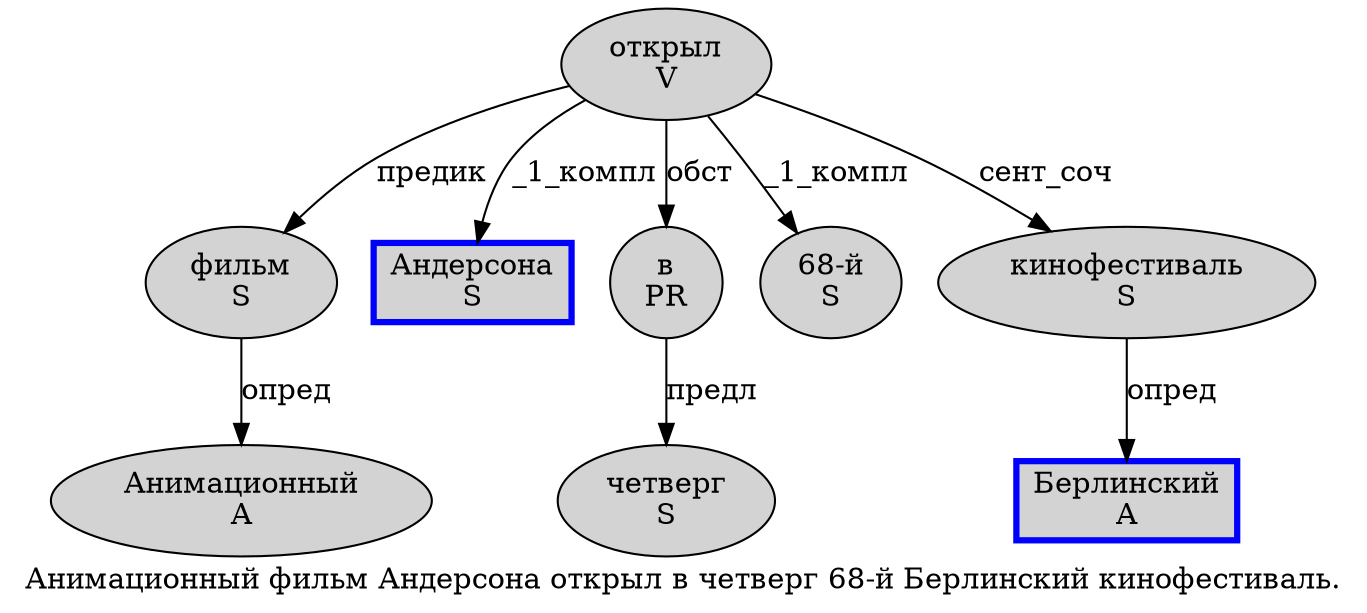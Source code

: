 digraph SENTENCE_1600 {
	graph [label="Анимационный фильм Андерсона открыл в четверг 68-й Берлинский кинофестиваль."]
	node [style=filled]
		0 [label="Анимационный
A" color="" fillcolor=lightgray penwidth=1 shape=ellipse]
		1 [label="фильм
S" color="" fillcolor=lightgray penwidth=1 shape=ellipse]
		2 [label="Андерсона
S" color=blue fillcolor=lightgray penwidth=3 shape=box]
		3 [label="открыл
V" color="" fillcolor=lightgray penwidth=1 shape=ellipse]
		4 [label="в
PR" color="" fillcolor=lightgray penwidth=1 shape=ellipse]
		5 [label="четверг
S" color="" fillcolor=lightgray penwidth=1 shape=ellipse]
		6 [label="68-й
S" color="" fillcolor=lightgray penwidth=1 shape=ellipse]
		7 [label="Берлинский
A" color=blue fillcolor=lightgray penwidth=3 shape=box]
		8 [label="кинофестиваль
S" color="" fillcolor=lightgray penwidth=1 shape=ellipse]
			8 -> 7 [label="опред"]
			1 -> 0 [label="опред"]
			4 -> 5 [label="предл"]
			3 -> 1 [label="предик"]
			3 -> 2 [label="_1_компл"]
			3 -> 4 [label="обст"]
			3 -> 6 [label="_1_компл"]
			3 -> 8 [label="сент_соч"]
}